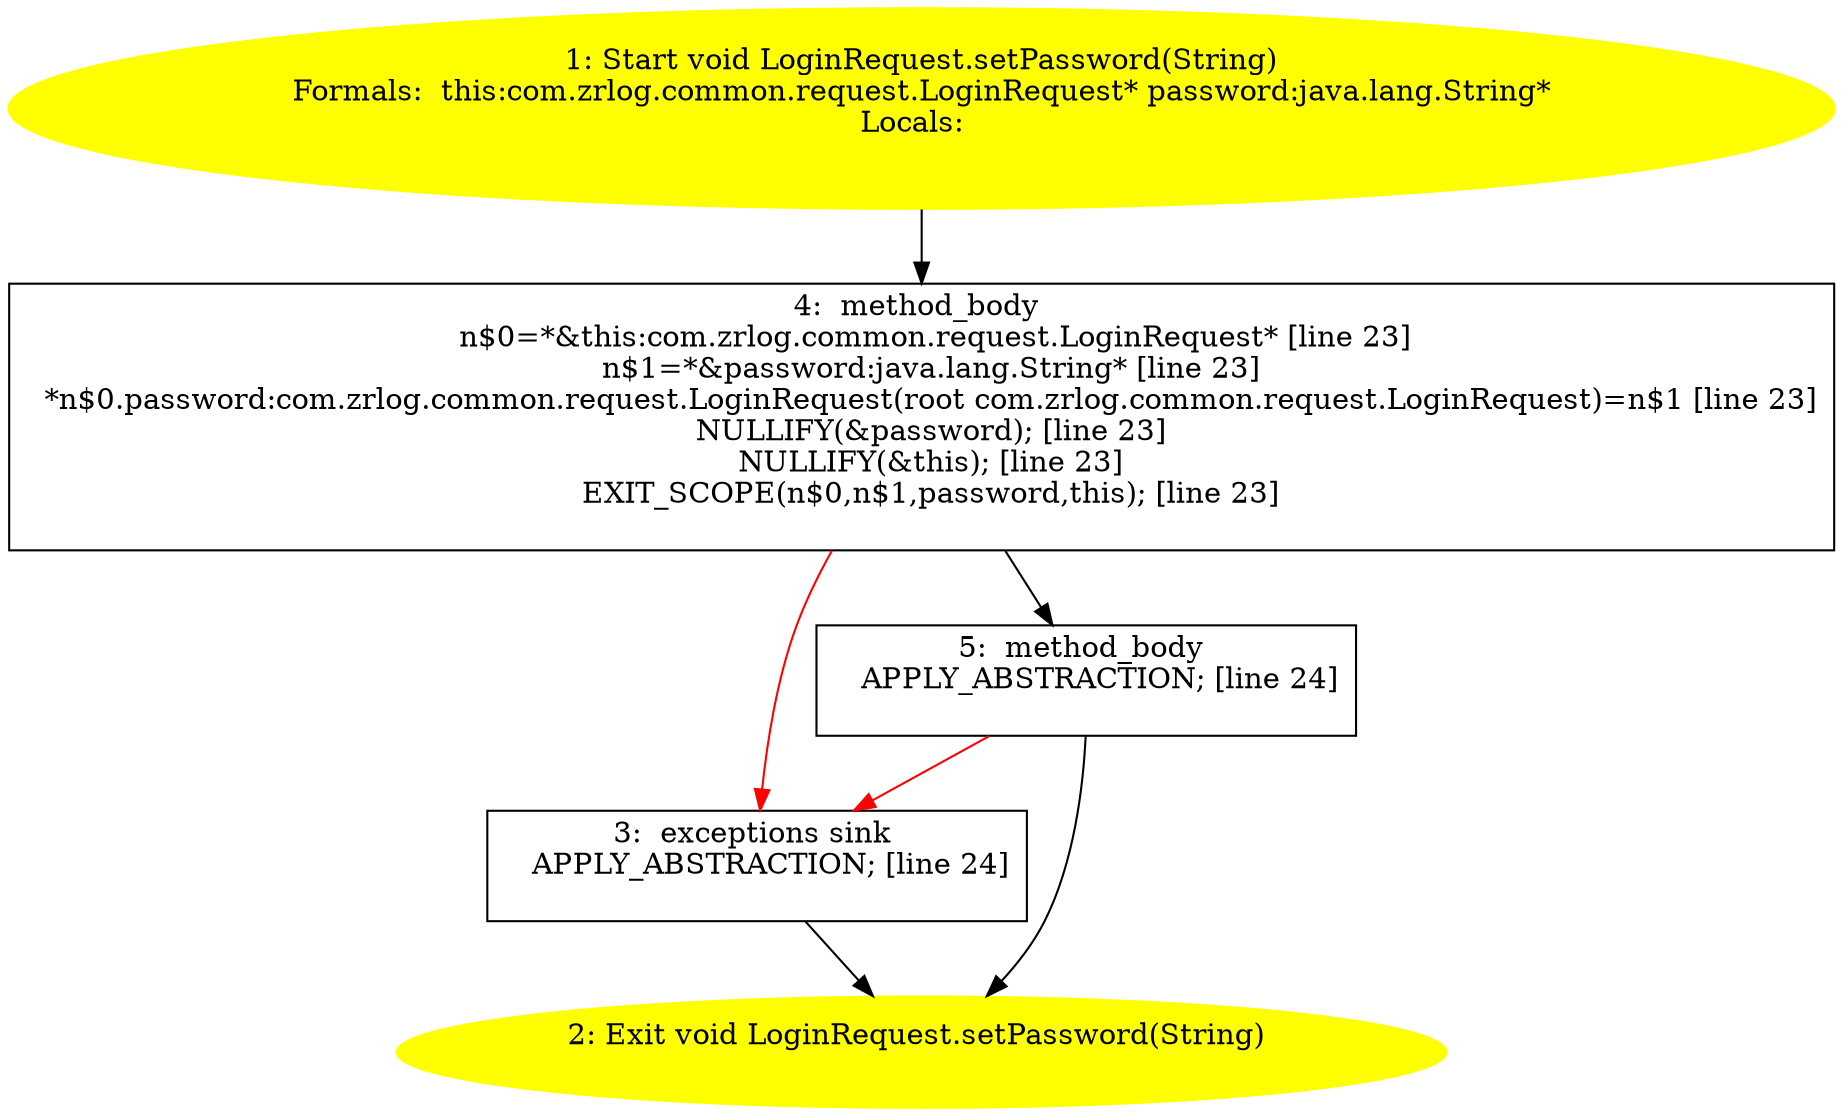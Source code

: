 /* @generated */
digraph cfg {
"com.zrlog.common.request.LoginRequest.setPassword(java.lang.String):void.0a0493a5612749ef2dde1112e6554e51_1" [label="1: Start void LoginRequest.setPassword(String)\nFormals:  this:com.zrlog.common.request.LoginRequest* password:java.lang.String*\nLocals:  \n  " color=yellow style=filled]
	

	 "com.zrlog.common.request.LoginRequest.setPassword(java.lang.String):void.0a0493a5612749ef2dde1112e6554e51_1" -> "com.zrlog.common.request.LoginRequest.setPassword(java.lang.String):void.0a0493a5612749ef2dde1112e6554e51_4" ;
"com.zrlog.common.request.LoginRequest.setPassword(java.lang.String):void.0a0493a5612749ef2dde1112e6554e51_2" [label="2: Exit void LoginRequest.setPassword(String) \n  " color=yellow style=filled]
	

"com.zrlog.common.request.LoginRequest.setPassword(java.lang.String):void.0a0493a5612749ef2dde1112e6554e51_3" [label="3:  exceptions sink \n   APPLY_ABSTRACTION; [line 24]\n " shape="box"]
	

	 "com.zrlog.common.request.LoginRequest.setPassword(java.lang.String):void.0a0493a5612749ef2dde1112e6554e51_3" -> "com.zrlog.common.request.LoginRequest.setPassword(java.lang.String):void.0a0493a5612749ef2dde1112e6554e51_2" ;
"com.zrlog.common.request.LoginRequest.setPassword(java.lang.String):void.0a0493a5612749ef2dde1112e6554e51_4" [label="4:  method_body \n   n$0=*&this:com.zrlog.common.request.LoginRequest* [line 23]\n  n$1=*&password:java.lang.String* [line 23]\n  *n$0.password:com.zrlog.common.request.LoginRequest(root com.zrlog.common.request.LoginRequest)=n$1 [line 23]\n  NULLIFY(&password); [line 23]\n  NULLIFY(&this); [line 23]\n  EXIT_SCOPE(n$0,n$1,password,this); [line 23]\n " shape="box"]
	

	 "com.zrlog.common.request.LoginRequest.setPassword(java.lang.String):void.0a0493a5612749ef2dde1112e6554e51_4" -> "com.zrlog.common.request.LoginRequest.setPassword(java.lang.String):void.0a0493a5612749ef2dde1112e6554e51_5" ;
	 "com.zrlog.common.request.LoginRequest.setPassword(java.lang.String):void.0a0493a5612749ef2dde1112e6554e51_4" -> "com.zrlog.common.request.LoginRequest.setPassword(java.lang.String):void.0a0493a5612749ef2dde1112e6554e51_3" [color="red" ];
"com.zrlog.common.request.LoginRequest.setPassword(java.lang.String):void.0a0493a5612749ef2dde1112e6554e51_5" [label="5:  method_body \n   APPLY_ABSTRACTION; [line 24]\n " shape="box"]
	

	 "com.zrlog.common.request.LoginRequest.setPassword(java.lang.String):void.0a0493a5612749ef2dde1112e6554e51_5" -> "com.zrlog.common.request.LoginRequest.setPassword(java.lang.String):void.0a0493a5612749ef2dde1112e6554e51_2" ;
	 "com.zrlog.common.request.LoginRequest.setPassword(java.lang.String):void.0a0493a5612749ef2dde1112e6554e51_5" -> "com.zrlog.common.request.LoginRequest.setPassword(java.lang.String):void.0a0493a5612749ef2dde1112e6554e51_3" [color="red" ];
}
